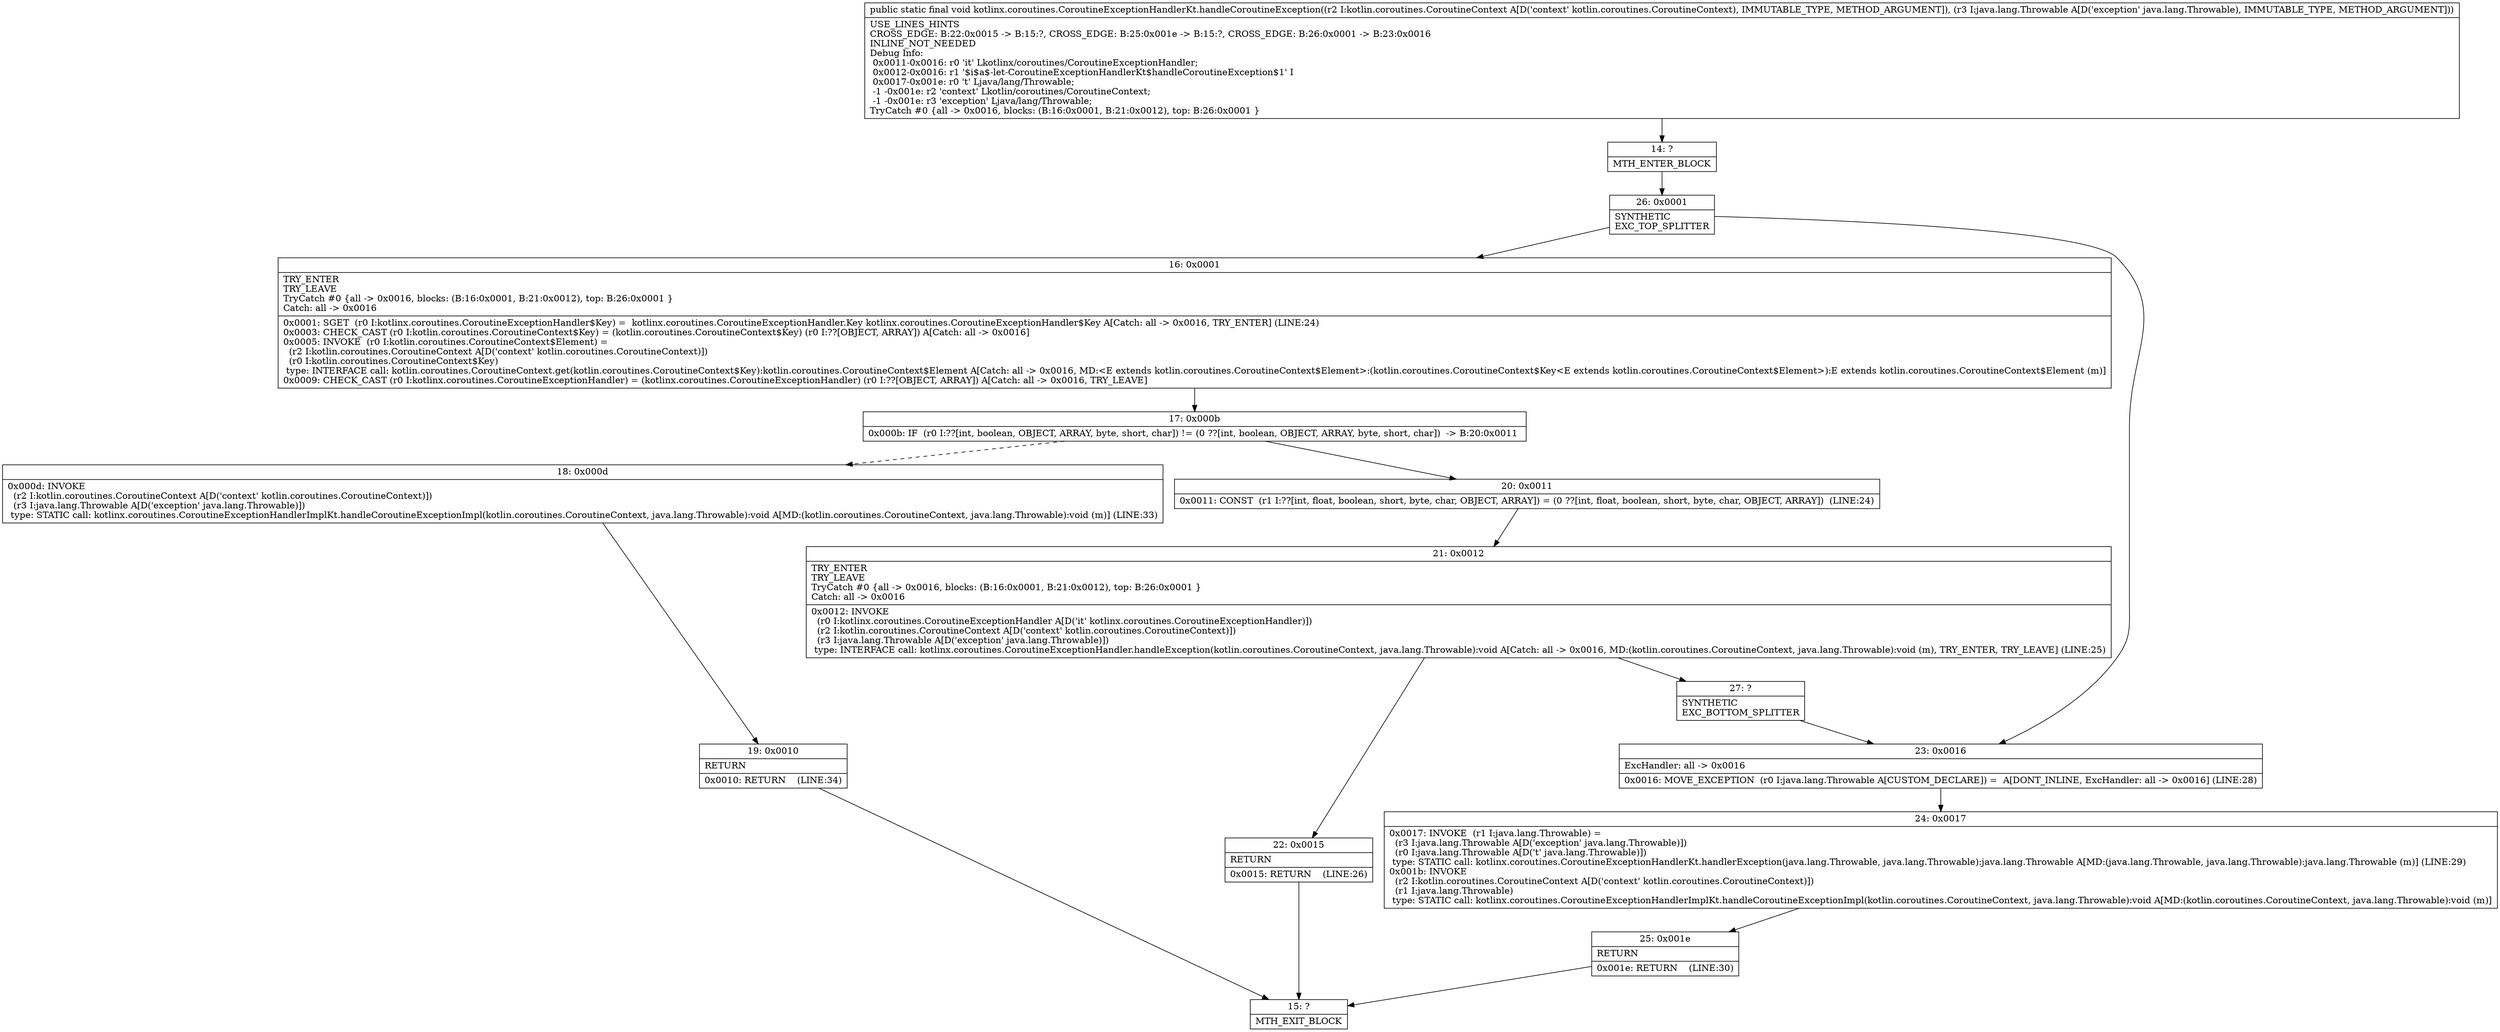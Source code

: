 digraph "CFG forkotlinx.coroutines.CoroutineExceptionHandlerKt.handleCoroutineException(Lkotlin\/coroutines\/CoroutineContext;Ljava\/lang\/Throwable;)V" {
Node_14 [shape=record,label="{14\:\ ?|MTH_ENTER_BLOCK\l}"];
Node_26 [shape=record,label="{26\:\ 0x0001|SYNTHETIC\lEXC_TOP_SPLITTER\l}"];
Node_16 [shape=record,label="{16\:\ 0x0001|TRY_ENTER\lTRY_LEAVE\lTryCatch #0 \{all \-\> 0x0016, blocks: (B:16:0x0001, B:21:0x0012), top: B:26:0x0001 \}\lCatch: all \-\> 0x0016\l|0x0001: SGET  (r0 I:kotlinx.coroutines.CoroutineExceptionHandler$Key) =  kotlinx.coroutines.CoroutineExceptionHandler.Key kotlinx.coroutines.CoroutineExceptionHandler$Key A[Catch: all \-\> 0x0016, TRY_ENTER] (LINE:24)\l0x0003: CHECK_CAST (r0 I:kotlin.coroutines.CoroutineContext$Key) = (kotlin.coroutines.CoroutineContext$Key) (r0 I:??[OBJECT, ARRAY]) A[Catch: all \-\> 0x0016]\l0x0005: INVOKE  (r0 I:kotlin.coroutines.CoroutineContext$Element) = \l  (r2 I:kotlin.coroutines.CoroutineContext A[D('context' kotlin.coroutines.CoroutineContext)])\l  (r0 I:kotlin.coroutines.CoroutineContext$Key)\l type: INTERFACE call: kotlin.coroutines.CoroutineContext.get(kotlin.coroutines.CoroutineContext$Key):kotlin.coroutines.CoroutineContext$Element A[Catch: all \-\> 0x0016, MD:\<E extends kotlin.coroutines.CoroutineContext$Element\>:(kotlin.coroutines.CoroutineContext$Key\<E extends kotlin.coroutines.CoroutineContext$Element\>):E extends kotlin.coroutines.CoroutineContext$Element (m)]\l0x0009: CHECK_CAST (r0 I:kotlinx.coroutines.CoroutineExceptionHandler) = (kotlinx.coroutines.CoroutineExceptionHandler) (r0 I:??[OBJECT, ARRAY]) A[Catch: all \-\> 0x0016, TRY_LEAVE]\l}"];
Node_17 [shape=record,label="{17\:\ 0x000b|0x000b: IF  (r0 I:??[int, boolean, OBJECT, ARRAY, byte, short, char]) != (0 ??[int, boolean, OBJECT, ARRAY, byte, short, char])  \-\> B:20:0x0011 \l}"];
Node_18 [shape=record,label="{18\:\ 0x000d|0x000d: INVOKE  \l  (r2 I:kotlin.coroutines.CoroutineContext A[D('context' kotlin.coroutines.CoroutineContext)])\l  (r3 I:java.lang.Throwable A[D('exception' java.lang.Throwable)])\l type: STATIC call: kotlinx.coroutines.CoroutineExceptionHandlerImplKt.handleCoroutineExceptionImpl(kotlin.coroutines.CoroutineContext, java.lang.Throwable):void A[MD:(kotlin.coroutines.CoroutineContext, java.lang.Throwable):void (m)] (LINE:33)\l}"];
Node_19 [shape=record,label="{19\:\ 0x0010|RETURN\l|0x0010: RETURN    (LINE:34)\l}"];
Node_15 [shape=record,label="{15\:\ ?|MTH_EXIT_BLOCK\l}"];
Node_20 [shape=record,label="{20\:\ 0x0011|0x0011: CONST  (r1 I:??[int, float, boolean, short, byte, char, OBJECT, ARRAY]) = (0 ??[int, float, boolean, short, byte, char, OBJECT, ARRAY])  (LINE:24)\l}"];
Node_21 [shape=record,label="{21\:\ 0x0012|TRY_ENTER\lTRY_LEAVE\lTryCatch #0 \{all \-\> 0x0016, blocks: (B:16:0x0001, B:21:0x0012), top: B:26:0x0001 \}\lCatch: all \-\> 0x0016\l|0x0012: INVOKE  \l  (r0 I:kotlinx.coroutines.CoroutineExceptionHandler A[D('it' kotlinx.coroutines.CoroutineExceptionHandler)])\l  (r2 I:kotlin.coroutines.CoroutineContext A[D('context' kotlin.coroutines.CoroutineContext)])\l  (r3 I:java.lang.Throwable A[D('exception' java.lang.Throwable)])\l type: INTERFACE call: kotlinx.coroutines.CoroutineExceptionHandler.handleException(kotlin.coroutines.CoroutineContext, java.lang.Throwable):void A[Catch: all \-\> 0x0016, MD:(kotlin.coroutines.CoroutineContext, java.lang.Throwable):void (m), TRY_ENTER, TRY_LEAVE] (LINE:25)\l}"];
Node_22 [shape=record,label="{22\:\ 0x0015|RETURN\l|0x0015: RETURN    (LINE:26)\l}"];
Node_27 [shape=record,label="{27\:\ ?|SYNTHETIC\lEXC_BOTTOM_SPLITTER\l}"];
Node_23 [shape=record,label="{23\:\ 0x0016|ExcHandler: all \-\> 0x0016\l|0x0016: MOVE_EXCEPTION  (r0 I:java.lang.Throwable A[CUSTOM_DECLARE]) =  A[DONT_INLINE, ExcHandler: all \-\> 0x0016] (LINE:28)\l}"];
Node_24 [shape=record,label="{24\:\ 0x0017|0x0017: INVOKE  (r1 I:java.lang.Throwable) = \l  (r3 I:java.lang.Throwable A[D('exception' java.lang.Throwable)])\l  (r0 I:java.lang.Throwable A[D('t' java.lang.Throwable)])\l type: STATIC call: kotlinx.coroutines.CoroutineExceptionHandlerKt.handlerException(java.lang.Throwable, java.lang.Throwable):java.lang.Throwable A[MD:(java.lang.Throwable, java.lang.Throwable):java.lang.Throwable (m)] (LINE:29)\l0x001b: INVOKE  \l  (r2 I:kotlin.coroutines.CoroutineContext A[D('context' kotlin.coroutines.CoroutineContext)])\l  (r1 I:java.lang.Throwable)\l type: STATIC call: kotlinx.coroutines.CoroutineExceptionHandlerImplKt.handleCoroutineExceptionImpl(kotlin.coroutines.CoroutineContext, java.lang.Throwable):void A[MD:(kotlin.coroutines.CoroutineContext, java.lang.Throwable):void (m)]\l}"];
Node_25 [shape=record,label="{25\:\ 0x001e|RETURN\l|0x001e: RETURN    (LINE:30)\l}"];
MethodNode[shape=record,label="{public static final void kotlinx.coroutines.CoroutineExceptionHandlerKt.handleCoroutineException((r2 I:kotlin.coroutines.CoroutineContext A[D('context' kotlin.coroutines.CoroutineContext), IMMUTABLE_TYPE, METHOD_ARGUMENT]), (r3 I:java.lang.Throwable A[D('exception' java.lang.Throwable), IMMUTABLE_TYPE, METHOD_ARGUMENT]))  | USE_LINES_HINTS\lCROSS_EDGE: B:22:0x0015 \-\> B:15:?, CROSS_EDGE: B:25:0x001e \-\> B:15:?, CROSS_EDGE: B:26:0x0001 \-\> B:23:0x0016\lINLINE_NOT_NEEDED\lDebug Info:\l  0x0011\-0x0016: r0 'it' Lkotlinx\/coroutines\/CoroutineExceptionHandler;\l  0x0012\-0x0016: r1 '$i$a$\-let\-CoroutineExceptionHandlerKt$handleCoroutineException$1' I\l  0x0017\-0x001e: r0 't' Ljava\/lang\/Throwable;\l  \-1 \-0x001e: r2 'context' Lkotlin\/coroutines\/CoroutineContext;\l  \-1 \-0x001e: r3 'exception' Ljava\/lang\/Throwable;\lTryCatch #0 \{all \-\> 0x0016, blocks: (B:16:0x0001, B:21:0x0012), top: B:26:0x0001 \}\l}"];
MethodNode -> Node_14;Node_14 -> Node_26;
Node_26 -> Node_16;
Node_26 -> Node_23;
Node_16 -> Node_17;
Node_17 -> Node_18[style=dashed];
Node_17 -> Node_20;
Node_18 -> Node_19;
Node_19 -> Node_15;
Node_20 -> Node_21;
Node_21 -> Node_22;
Node_21 -> Node_27;
Node_22 -> Node_15;
Node_27 -> Node_23;
Node_23 -> Node_24;
Node_24 -> Node_25;
Node_25 -> Node_15;
}

